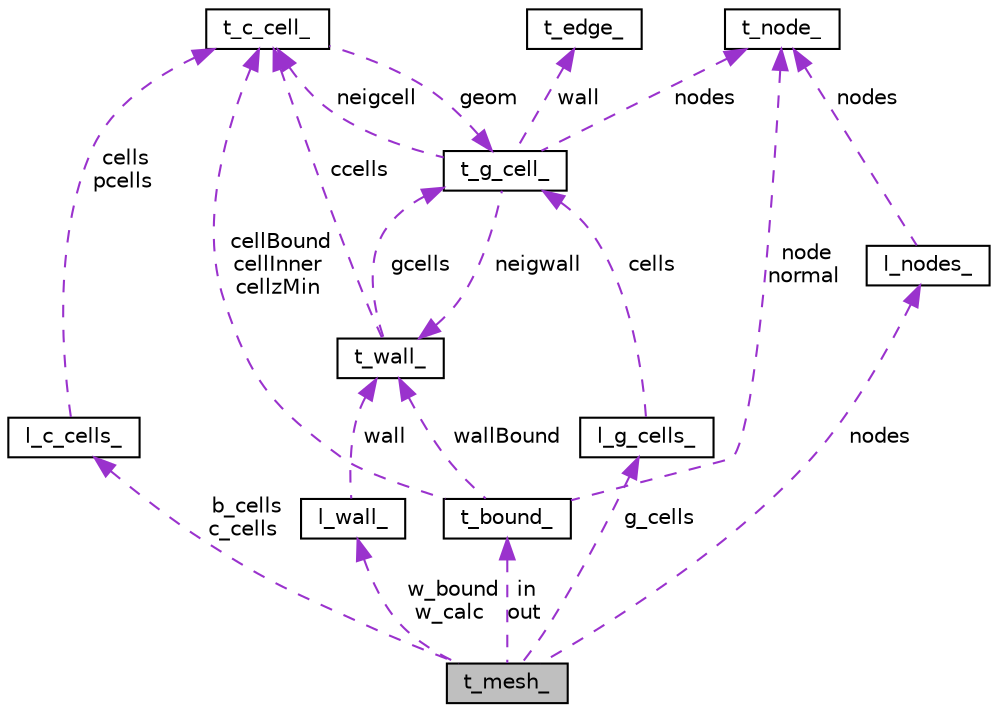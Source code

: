 digraph "t_mesh_"
{
 // LATEX_PDF_SIZE
  edge [fontname="Helvetica",fontsize="10",labelfontname="Helvetica",labelfontsize="10"];
  node [fontname="Helvetica",fontsize="10",shape=record];
  Node1 [label="t_mesh_",height=0.2,width=0.4,color="black", fillcolor="grey75", style="filled", fontcolor="black",tooltip="Geometrical mesh and flow data."];
  Node2 -> Node1 [dir="back",color="darkorchid3",fontsize="10",style="dashed",label=" in\nout" ,fontname="Helvetica"];
  Node2 [label="t_bound_",height=0.2,width=0.4,color="black", fillcolor="white", style="filled",URL="$structt__bound__.html",tooltip="Open boundary geometry and flow conditions."];
  Node3 -> Node2 [dir="back",color="darkorchid3",fontsize="10",style="dashed",label=" cellBound\ncellInner\ncellzMin" ,fontname="Helvetica"];
  Node3 [label="t_c_cell_",height=0.2,width=0.4,color="black", fillcolor="white", style="filled",URL="$structt__c__cell__.html",tooltip="Calculus cells: flow variables in cells."];
  Node4 -> Node3 [dir="back",color="darkorchid3",fontsize="10",style="dashed",label=" geom" ,fontname="Helvetica"];
  Node4 [label="t_g_cell_",height=0.2,width=0.4,color="black", fillcolor="white", style="filled",URL="$structt__g__cell__.html",tooltip="Geometry cells: mesh characteristics in cells."];
  Node3 -> Node4 [dir="back",color="darkorchid3",fontsize="10",style="dashed",label=" neigcell" ,fontname="Helvetica"];
  Node5 -> Node4 [dir="back",color="darkorchid3",fontsize="10",style="dashed",label=" wall" ,fontname="Helvetica"];
  Node5 [label="t_edge_",height=0.2,width=0.4,color="black", fillcolor="white", style="filled",URL="$structt__edge__.html",tooltip="Geometrical edges for mesh topology construction."];
  Node6 -> Node4 [dir="back",color="darkorchid3",fontsize="10",style="dashed",label=" neigwall" ,fontname="Helvetica"];
  Node6 [label="t_wall_",height=0.2,width=0.4,color="black", fillcolor="white", style="filled",URL="$structt__wall__.html",tooltip="Wall characteristics for computation."];
  Node3 -> Node6 [dir="back",color="darkorchid3",fontsize="10",style="dashed",label=" ccells" ,fontname="Helvetica"];
  Node4 -> Node6 [dir="back",color="darkorchid3",fontsize="10",style="dashed",label=" gcells" ,fontname="Helvetica"];
  Node7 -> Node4 [dir="back",color="darkorchid3",fontsize="10",style="dashed",label=" nodes" ,fontname="Helvetica"];
  Node7 [label="t_node_",height=0.2,width=0.4,color="black", fillcolor="white", style="filled",URL="$structt__node__.html",tooltip="Geometry mesh node."];
  Node6 -> Node2 [dir="back",color="darkorchid3",fontsize="10",style="dashed",label=" wallBound" ,fontname="Helvetica"];
  Node7 -> Node2 [dir="back",color="darkorchid3",fontsize="10",style="dashed",label=" node\nnormal" ,fontname="Helvetica"];
  Node8 -> Node1 [dir="back",color="darkorchid3",fontsize="10",style="dashed",label=" g_cells" ,fontname="Helvetica"];
  Node8 [label="l_g_cells_",height=0.2,width=0.4,color="black", fillcolor="white", style="filled",URL="$structl__g__cells__.html",tooltip="List of geometry cells t_g_cell_."];
  Node4 -> Node8 [dir="back",color="darkorchid3",fontsize="10",style="dashed",label=" cells" ,fontname="Helvetica"];
  Node9 -> Node1 [dir="back",color="darkorchid3",fontsize="10",style="dashed",label=" b_cells\nc_cells" ,fontname="Helvetica"];
  Node9 [label="l_c_cells_",height=0.2,width=0.4,color="black", fillcolor="white", style="filled",URL="$structl__c__cells__.html",tooltip="List of calculus cells t_c_cell_."];
  Node3 -> Node9 [dir="back",color="darkorchid3",fontsize="10",style="dashed",label=" cells\npcells" ,fontname="Helvetica"];
  Node10 -> Node1 [dir="back",color="darkorchid3",fontsize="10",style="dashed",label=" nodes" ,fontname="Helvetica"];
  Node10 [label="l_nodes_",height=0.2,width=0.4,color="black", fillcolor="white", style="filled",URL="$structl__nodes__.html",tooltip="List of geometry nodes t_node_."];
  Node7 -> Node10 [dir="back",color="darkorchid3",fontsize="10",style="dashed",label=" nodes" ,fontname="Helvetica"];
  Node11 -> Node1 [dir="back",color="darkorchid3",fontsize="10",style="dashed",label=" w_bound\nw_calc" ,fontname="Helvetica"];
  Node11 [label="l_wall_",height=0.2,width=0.4,color="black", fillcolor="white", style="filled",URL="$structl__wall__.html",tooltip="List of walls for computation t_wall_."];
  Node6 -> Node11 [dir="back",color="darkorchid3",fontsize="10",style="dashed",label=" wall" ,fontname="Helvetica"];
}
